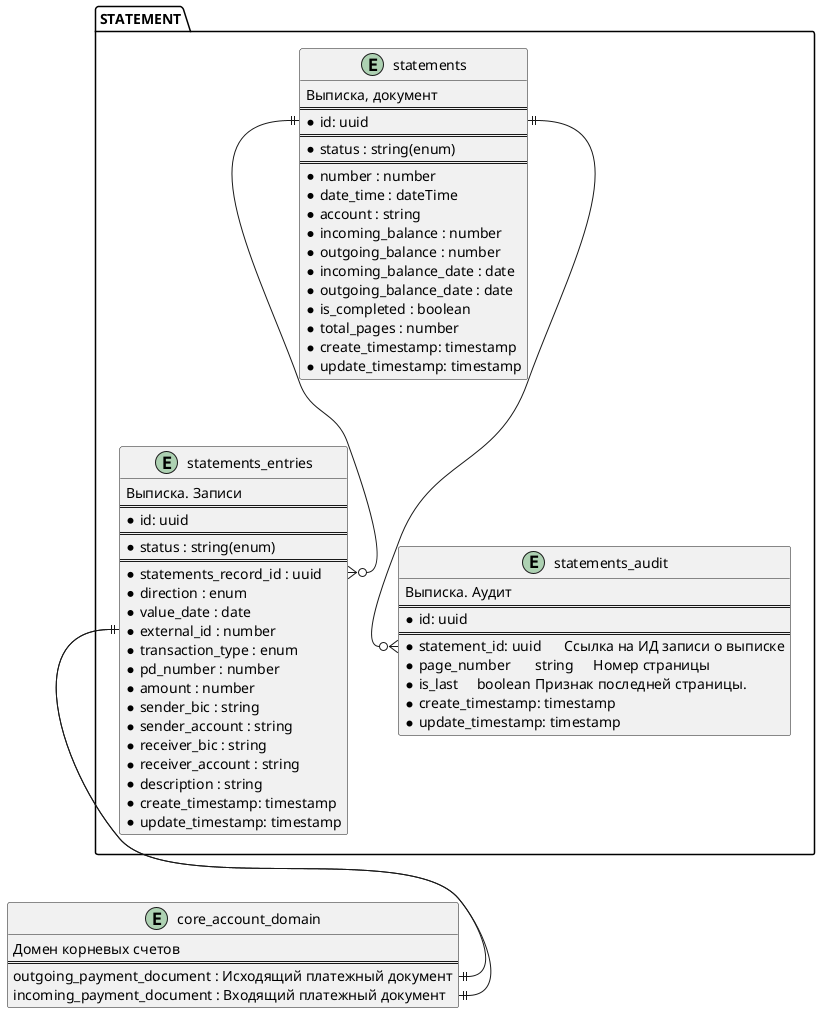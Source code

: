 @startuml
namespace STATEMENT {

entity statements  {
Выписка, документ
==
* id: uuid
==
* status : string(enum)
==
* number : number
* date_time : dateTime
* account : string
* incoming_balance : number
* outgoing_balance : number
* incoming_balance_date : date
* outgoing_balance_date : date
* is_completed : boolean
* total_pages : number
* create_timestamp: timestamp
* update_timestamp: timestamp
}

entity statements_entries {
Выписка. Записи
==
* id: uuid
==
* status : string(enum)
==
* statements_record_id : uuid
* direction : enum
* value_date : date
* external_id : number
* transaction_type : enum
* pd_number : number
* amount : number
* sender_bic : string
* sender_account : string
* receiver_bic : string
* receiver_account : string
* description : string
* create_timestamp: timestamp
* update_timestamp: timestamp
}
entity statements_audit
{
Выписка. Аудит
==
* id: uuid
==
* statement_id: uuid	Ссылка на ИД записи о выписке
* page_number	string	Номер страницы
* is_last	boolean	Признак последней страницы.
* create_timestamp: timestamp
* update_timestamp: timestamp
}


}

entity core_account_domain{
Домен корневых счетов
==
outgoing_payment_document : Исходящий платежный документ
incoming_payment_document : Входящий платежный документ
}

statements::id ||--o{ statements_entries::statements_record_id
statements::id ||--o{ statements_audit::statement_id

statements_entries::external_id ||--|| core_account_domain::outgoing_payment_document
statements_entries::external_id ||--|| core_account_domain::incoming_payment_document

@enduml
